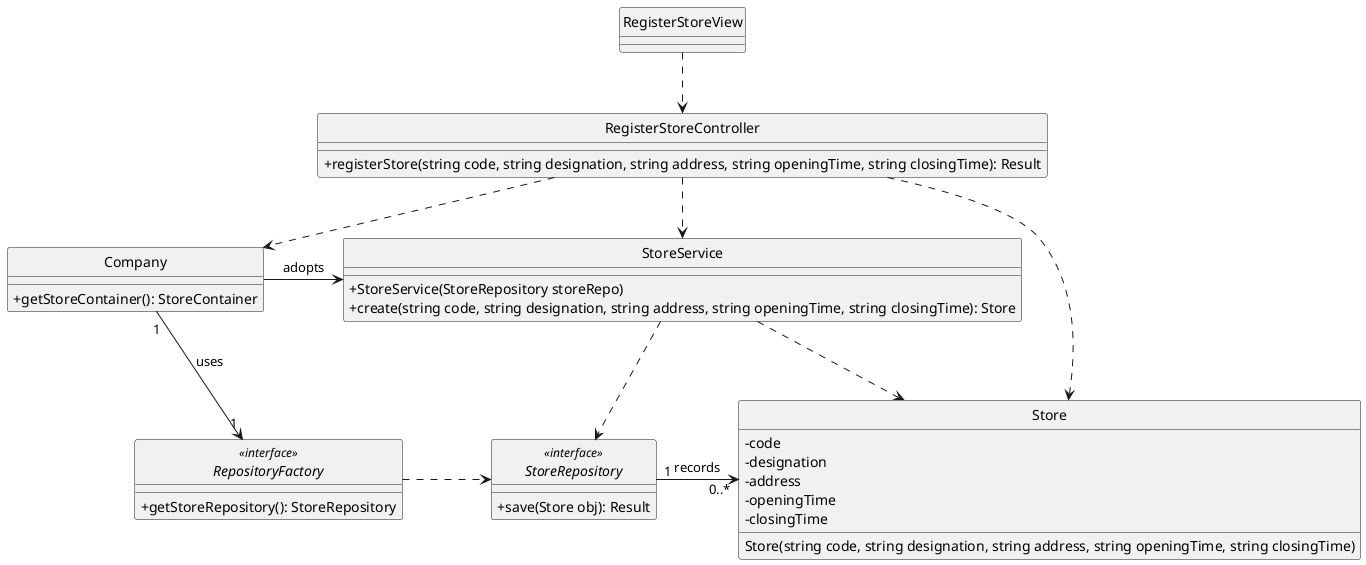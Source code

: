 @startuml
'https://plantuml.com/class-diagram

hide circle
skinparam classAttributeIconSize 0

class RegisterStoreView{}

class RegisterStoreController{
    +registerStore(string code, string designation, string address, string openingTime, string closingTime): Result
}

class Company{
    +getStoreContainer(): StoreContainer
}

class StoreService{
+ StoreService(StoreRepository storeRepo)
    +create(string code, string designation, string address, string openingTime, string closingTime): Store
}

interface StoreRepository <<interface>> {
+ save(Store obj): Result
}

interface RepositoryFactory <<interface>> {
+ getStoreRepository(): StoreRepository
}

class Store{
    -code
    -designation
    -address
    -openingTime
    -closingTime
    Store(string code, string designation, string address, string openingTime, string closingTime)
}

Company "1" -down-> "1" RepositoryFactory: uses
StoreRepository "1" -right-> "0..*" Store: records

RegisterStoreView ..> RegisterStoreController
RegisterStoreController ..> Company
RegisterStoreController ..> StoreService
StoreService ..> StoreRepository
StoreService ..> Store
RegisterStoreController ..> Store

Company -> StoreService: adopts
RepositoryFactory .right.>StoreRepository

@enduml